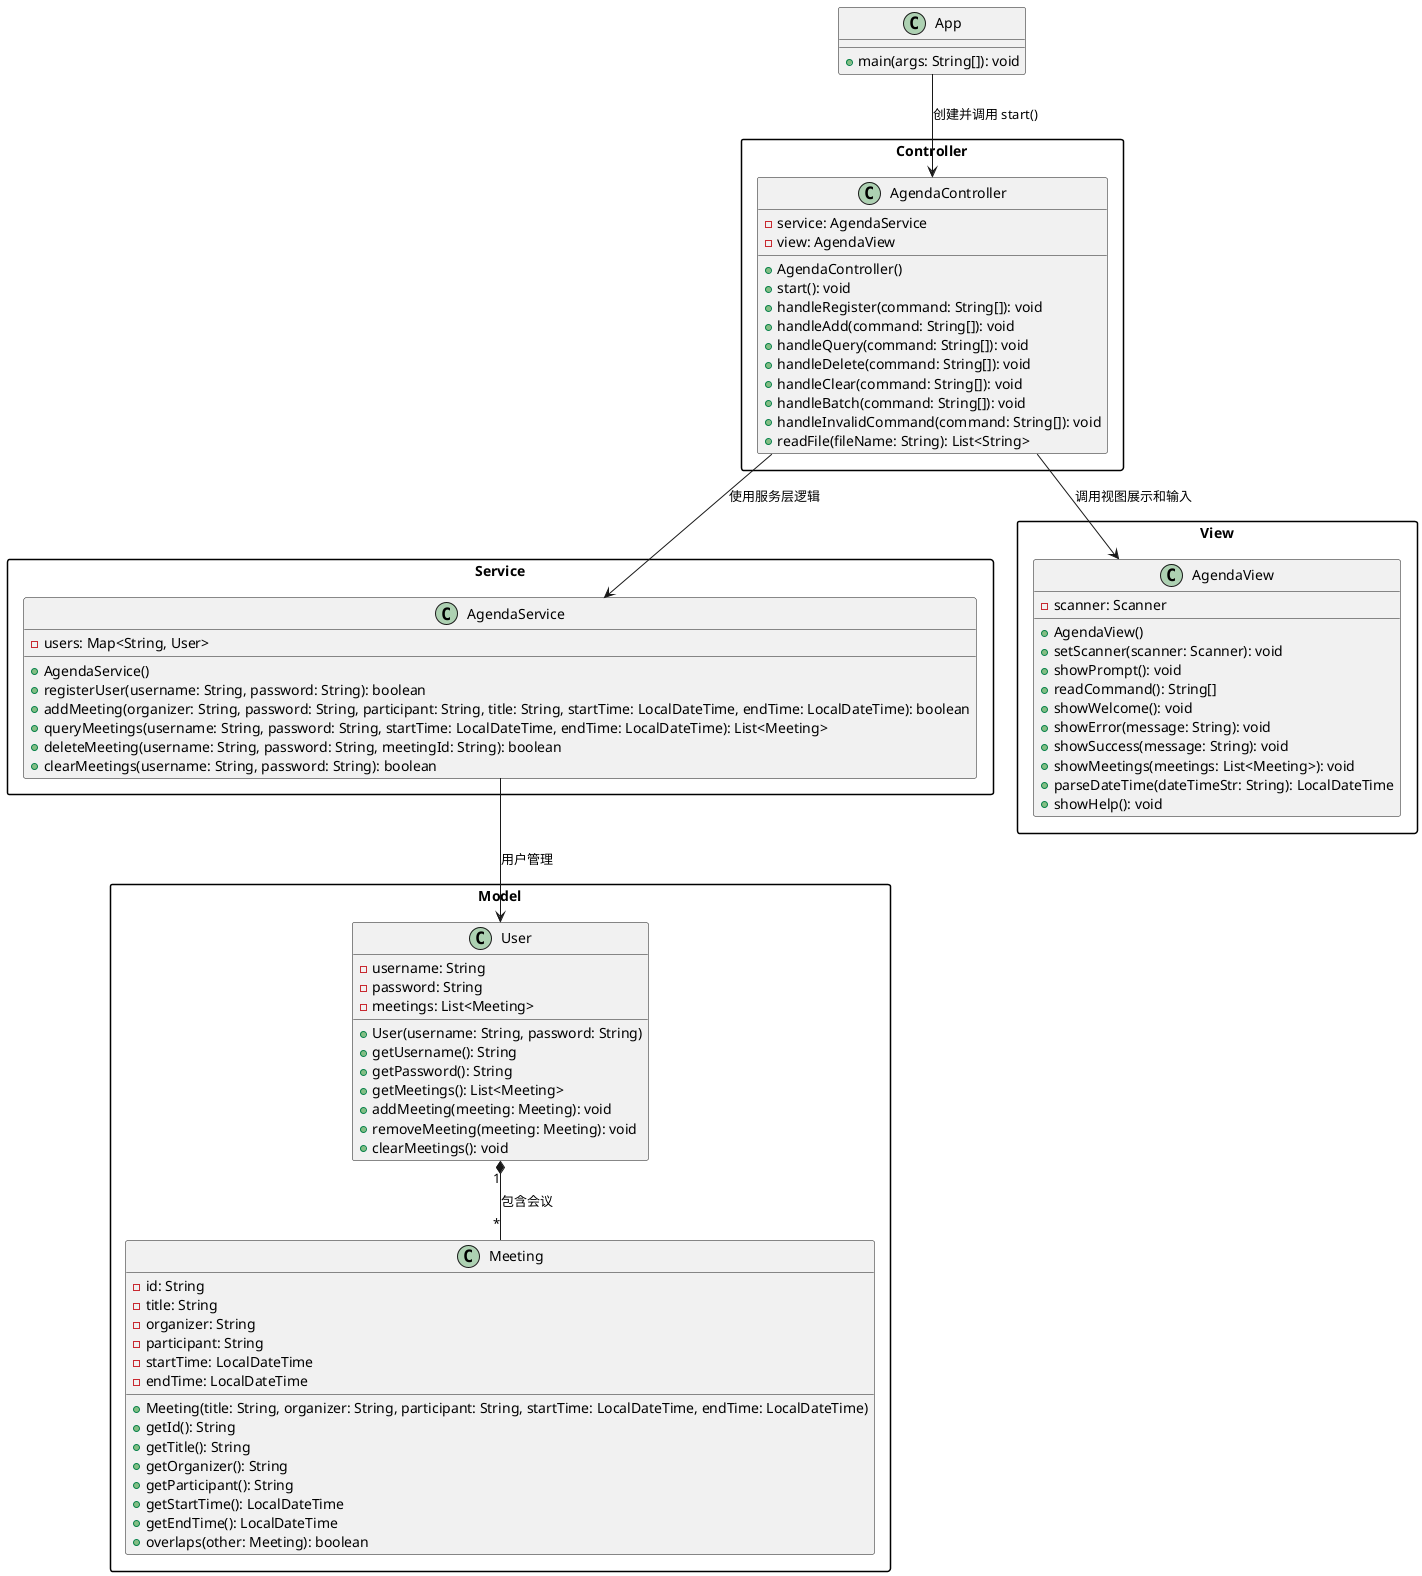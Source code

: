 @startuml
skinparam packageStyle rectangle

package "Model" {
    class User {
        - username: String
        - password: String
        - meetings: List<Meeting>
        + User(username: String, password: String)
        + getUsername(): String
        + getPassword(): String
        + getMeetings(): List<Meeting>
        + addMeeting(meeting: Meeting): void
        + removeMeeting(meeting: Meeting): void
        + clearMeetings(): void
    }

    class Meeting {
        - id: String
        - title: String
        - organizer: String
        - participant: String
        - startTime: LocalDateTime
        - endTime: LocalDateTime
        + Meeting(title: String, organizer: String, participant: String, startTime: LocalDateTime, endTime: LocalDateTime)
        + getId(): String
        + getTitle(): String
        + getOrganizer(): String
        + getParticipant(): String
        + getStartTime(): LocalDateTime
        + getEndTime(): LocalDateTime
        + overlaps(other: Meeting): boolean
    }
}

package "Service" {
    class AgendaService {
        - users: Map<String, User>
        + AgendaService()
        + registerUser(username: String, password: String): boolean
        + addMeeting(organizer: String, password: String, participant: String, title: String, startTime: LocalDateTime, endTime: LocalDateTime): boolean
        + queryMeetings(username: String, password: String, startTime: LocalDateTime, endTime: LocalDateTime): List<Meeting>
        + deleteMeeting(username: String, password: String, meetingId: String): boolean
        + clearMeetings(username: String, password: String): boolean
    }
}

package "View" {
    class AgendaView {
        - scanner: Scanner
        + AgendaView()
        + setScanner(scanner: Scanner): void
        + showPrompt(): void
        + readCommand(): String[]
        + showWelcome(): void
        + showError(message: String): void
        + showSuccess(message: String): void
        + showMeetings(meetings: List<Meeting>): void
        + parseDateTime(dateTimeStr: String): LocalDateTime
        + showHelp(): void
    }
}

package "Controller" {
    class AgendaController {
        - service: AgendaService
        - view: AgendaView
        + AgendaController()
        + start(): void
        + handleRegister(command: String[]): void
        + handleAdd(command: String[]): void
        + handleQuery(command: String[]): void
        + handleDelete(command: String[]): void
        + handleClear(command: String[]): void
        + handleBatch(command: String[]): void
        + handleInvalidCommand(command: String[]): void
        + readFile(fileName: String): List<String>
    }
}

class App {
    + main(args: String[]): void
}

App --> AgendaController : 创建并调用 start()
AgendaController --> AgendaService : 使用服务层逻辑
AgendaController --> AgendaView : 调用视图展示和输入
AgendaService --> User : 用户管理
User "1" *-- "*" Meeting : 包含会议

@enduml
